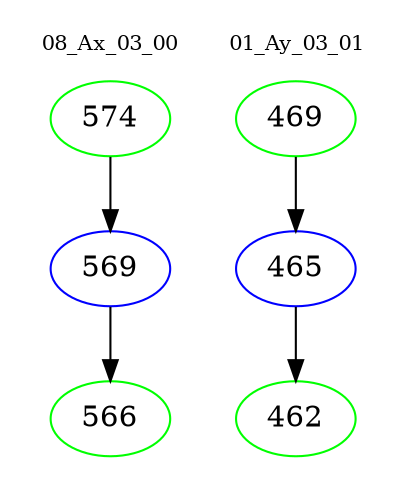 digraph{
subgraph cluster_0 {
color = white
label = "08_Ax_03_00";
fontsize=10;
T0_574 [label="574", color="green"]
T0_574 -> T0_569 [color="black"]
T0_569 [label="569", color="blue"]
T0_569 -> T0_566 [color="black"]
T0_566 [label="566", color="green"]
}
subgraph cluster_1 {
color = white
label = "01_Ay_03_01";
fontsize=10;
T1_469 [label="469", color="green"]
T1_469 -> T1_465 [color="black"]
T1_465 [label="465", color="blue"]
T1_465 -> T1_462 [color="black"]
T1_462 [label="462", color="green"]
}
}
